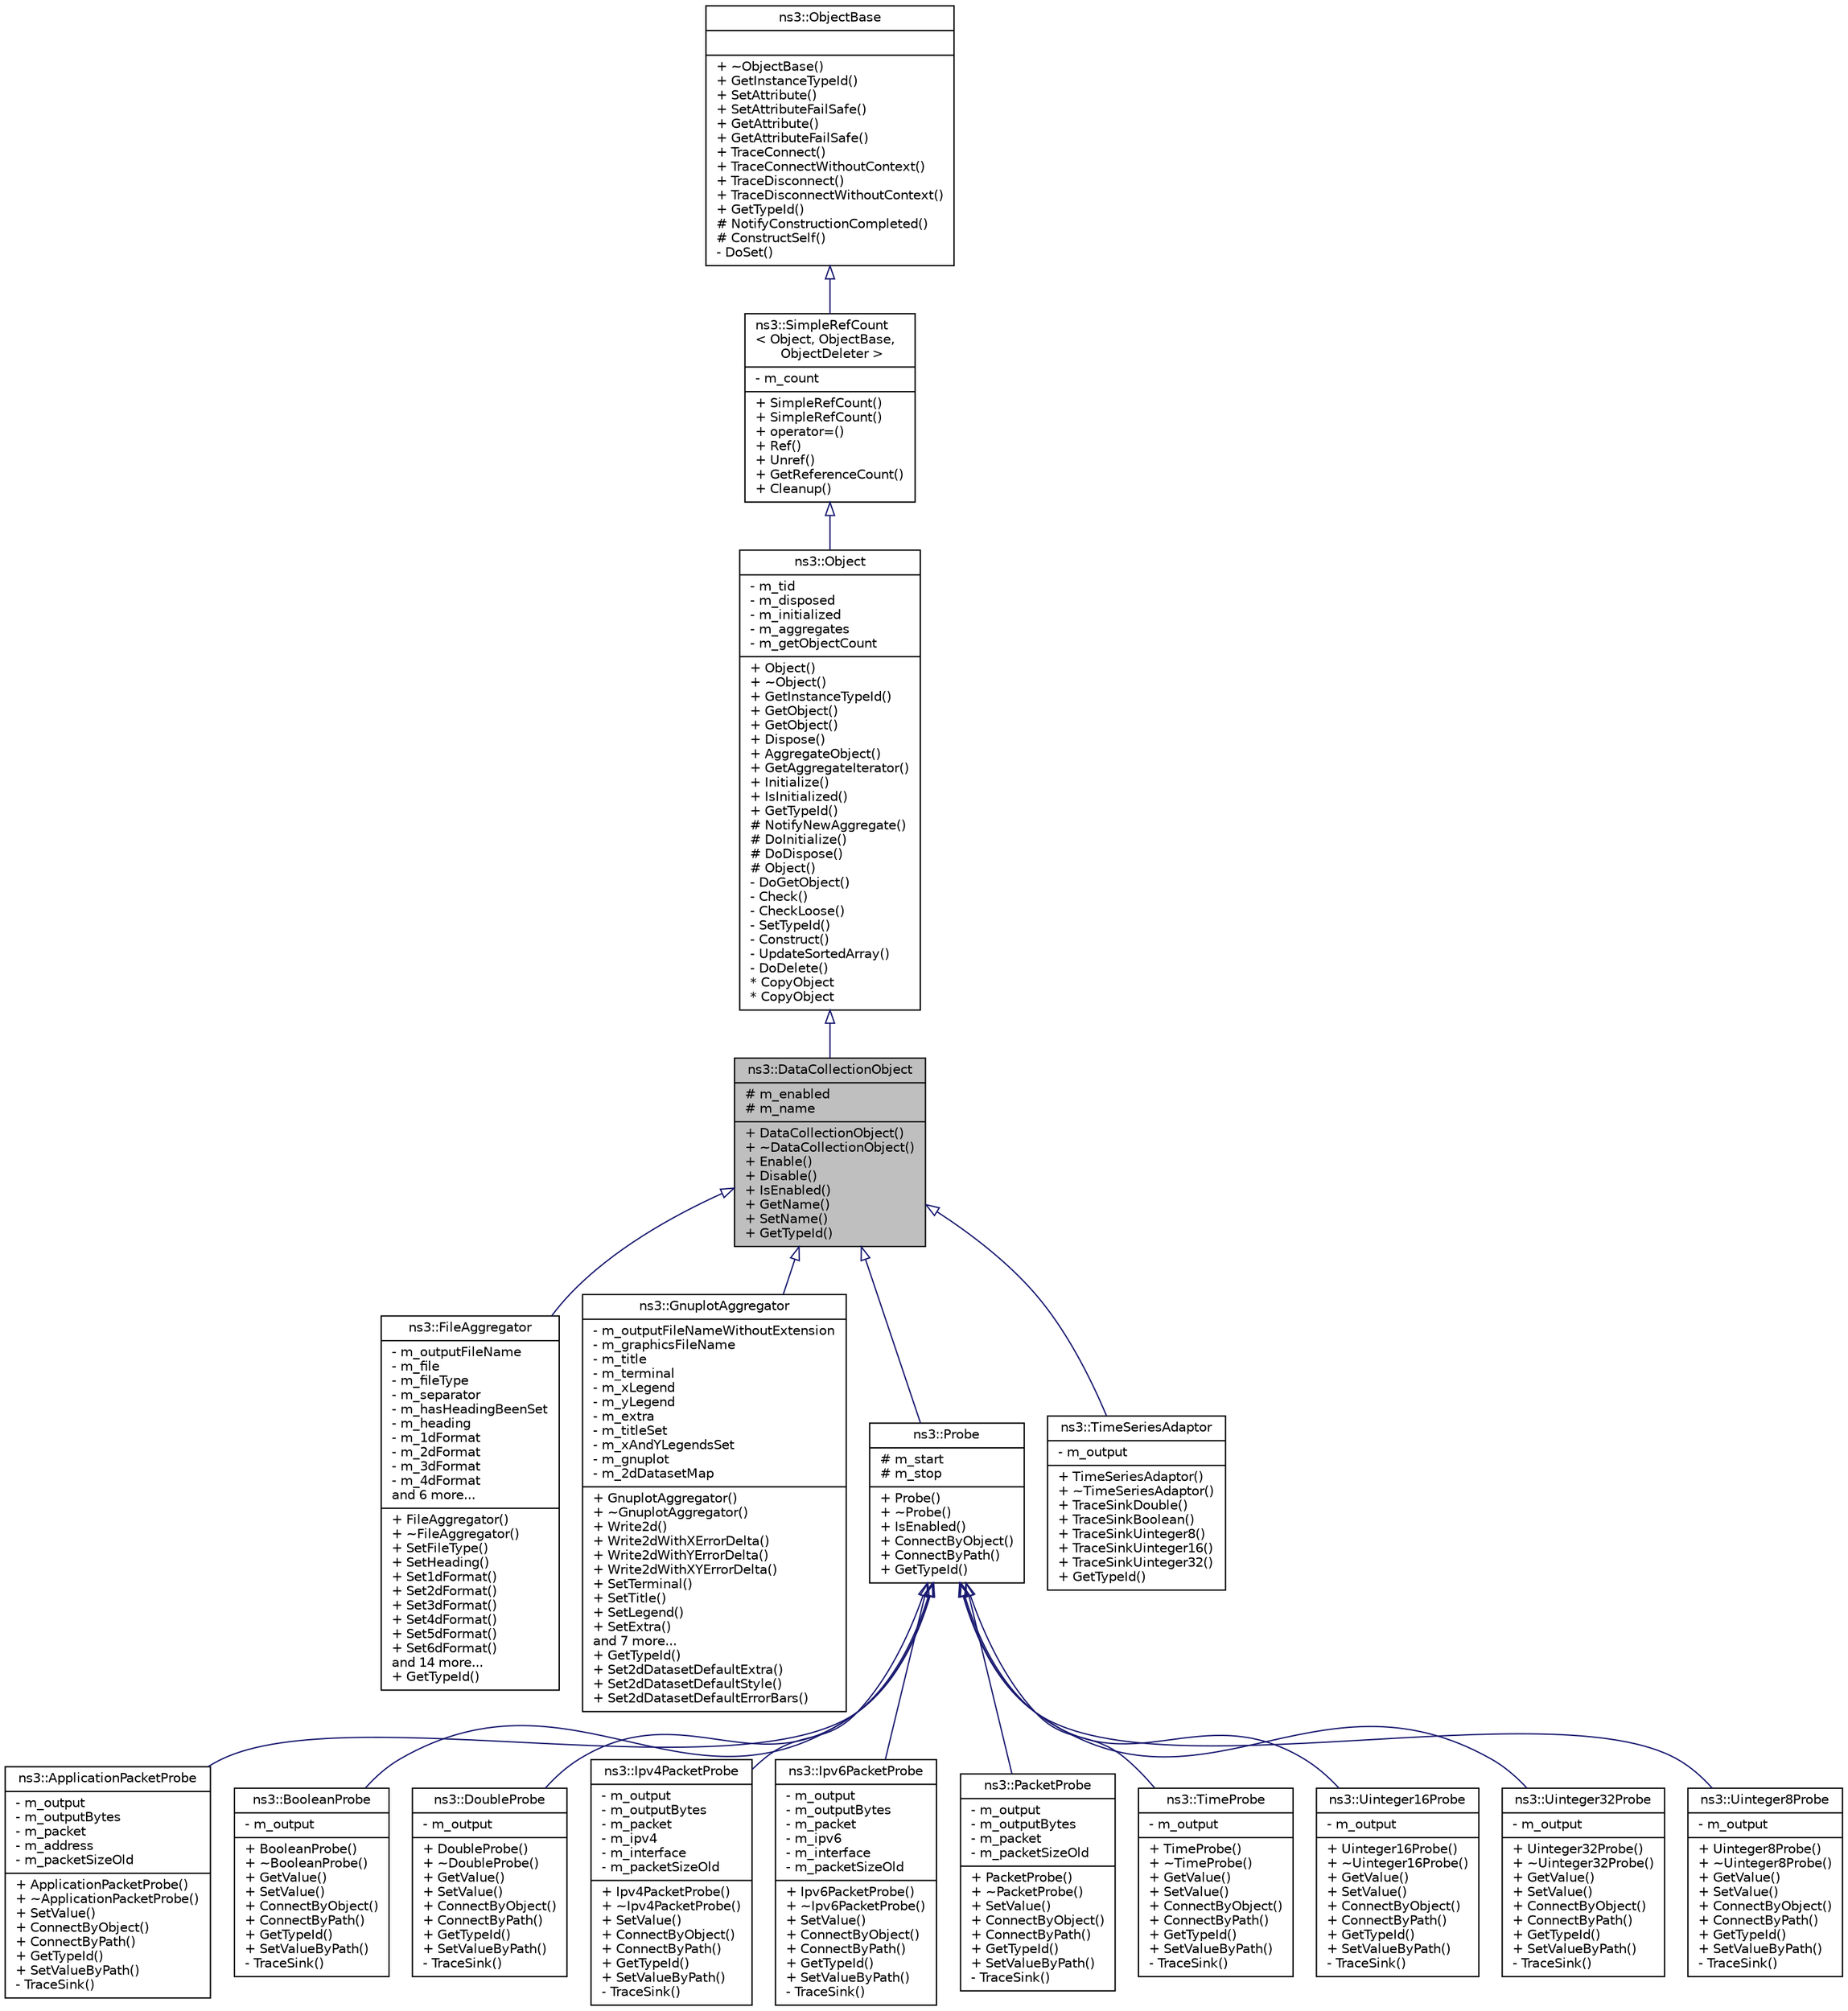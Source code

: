 digraph "ns3::DataCollectionObject"
{
  edge [fontname="Helvetica",fontsize="10",labelfontname="Helvetica",labelfontsize="10"];
  node [fontname="Helvetica",fontsize="10",shape=record];
  Node1 [label="{ns3::DataCollectionObject\n|# m_enabled\l# m_name\l|+ DataCollectionObject()\l+ ~DataCollectionObject()\l+ Enable()\l+ Disable()\l+ IsEnabled()\l+ GetName()\l+ SetName()\l+ GetTypeId()\l}",height=0.2,width=0.4,color="black", fillcolor="grey75", style="filled", fontcolor="black"];
  Node2 -> Node1 [dir="back",color="midnightblue",fontsize="10",style="solid",arrowtail="onormal"];
  Node2 [label="{ns3::Object\n|- m_tid\l- m_disposed\l- m_initialized\l- m_aggregates\l- m_getObjectCount\l|+ Object()\l+ ~Object()\l+ GetInstanceTypeId()\l+ GetObject()\l+ GetObject()\l+ Dispose()\l+ AggregateObject()\l+ GetAggregateIterator()\l+ Initialize()\l+ IsInitialized()\l+ GetTypeId()\l# NotifyNewAggregate()\l# DoInitialize()\l# DoDispose()\l# Object()\l- DoGetObject()\l- Check()\l- CheckLoose()\l- SetTypeId()\l- Construct()\l- UpdateSortedArray()\l- DoDelete()\l* CopyObject\l* CopyObject\l}",height=0.2,width=0.4,color="black", fillcolor="white", style="filled",URL="$d9/d77/classns3_1_1Object.html",tooltip="A base class which provides memory management and object aggregation. "];
  Node3 -> Node2 [dir="back",color="midnightblue",fontsize="10",style="solid",arrowtail="onormal"];
  Node3 [label="{ns3::SimpleRefCount\l\< Object, ObjectBase,\l ObjectDeleter \>\n|- m_count\l|+ SimpleRefCount()\l+ SimpleRefCount()\l+ operator=()\l+ Ref()\l+ Unref()\l+ GetReferenceCount()\l+ Cleanup()\l}",height=0.2,width=0.4,color="black", fillcolor="white", style="filled",URL="$da/da1/classns3_1_1SimpleRefCount.html"];
  Node4 -> Node3 [dir="back",color="midnightblue",fontsize="10",style="solid",arrowtail="onormal"];
  Node4 [label="{ns3::ObjectBase\n||+ ~ObjectBase()\l+ GetInstanceTypeId()\l+ SetAttribute()\l+ SetAttributeFailSafe()\l+ GetAttribute()\l+ GetAttributeFailSafe()\l+ TraceConnect()\l+ TraceConnectWithoutContext()\l+ TraceDisconnect()\l+ TraceDisconnectWithoutContext()\l+ GetTypeId()\l# NotifyConstructionCompleted()\l# ConstructSelf()\l- DoSet()\l}",height=0.2,width=0.4,color="black", fillcolor="white", style="filled",URL="$d2/dac/classns3_1_1ObjectBase.html",tooltip="Anchor the ns-3 type and attribute system. "];
  Node1 -> Node5 [dir="back",color="midnightblue",fontsize="10",style="solid",arrowtail="onormal"];
  Node5 [label="{ns3::FileAggregator\n|- m_outputFileName\l- m_file\l- m_fileType\l- m_separator\l- m_hasHeadingBeenSet\l- m_heading\l- m_1dFormat\l- m_2dFormat\l- m_3dFormat\l- m_4dFormat\land 6 more...\l|+ FileAggregator()\l+ ~FileAggregator()\l+ SetFileType()\l+ SetHeading()\l+ Set1dFormat()\l+ Set2dFormat()\l+ Set3dFormat()\l+ Set4dFormat()\l+ Set5dFormat()\l+ Set6dFormat()\land 14 more...\l+ GetTypeId()\l}",height=0.2,width=0.4,color="black", fillcolor="white", style="filled",URL="$dc/d02/classns3_1_1FileAggregator.html"];
  Node1 -> Node6 [dir="back",color="midnightblue",fontsize="10",style="solid",arrowtail="onormal"];
  Node6 [label="{ns3::GnuplotAggregator\n|- m_outputFileNameWithoutExtension\l- m_graphicsFileName\l- m_title\l- m_terminal\l- m_xLegend\l- m_yLegend\l- m_extra\l- m_titleSet\l- m_xAndYLegendsSet\l- m_gnuplot\l- m_2dDatasetMap\l|+ GnuplotAggregator()\l+ ~GnuplotAggregator()\l+ Write2d()\l+ Write2dWithXErrorDelta()\l+ Write2dWithYErrorDelta()\l+ Write2dWithXYErrorDelta()\l+ SetTerminal()\l+ SetTitle()\l+ SetLegend()\l+ SetExtra()\land 7 more...\l+ GetTypeId()\l+ Set2dDatasetDefaultExtra()\l+ Set2dDatasetDefaultStyle()\l+ Set2dDatasetDefaultErrorBars()\l}",height=0.2,width=0.4,color="black", fillcolor="white", style="filled",URL="$de/d0b/classns3_1_1GnuplotAggregator.html"];
  Node1 -> Node7 [dir="back",color="midnightblue",fontsize="10",style="solid",arrowtail="onormal"];
  Node7 [label="{ns3::Probe\n|# m_start\l# m_stop\l|+ Probe()\l+ ~Probe()\l+ IsEnabled()\l+ ConnectByObject()\l+ ConnectByPath()\l+ GetTypeId()\l}",height=0.2,width=0.4,color="black", fillcolor="white", style="filled",URL="$de/d72/classns3_1_1Probe.html"];
  Node7 -> Node8 [dir="back",color="midnightblue",fontsize="10",style="solid",arrowtail="onormal"];
  Node8 [label="{ns3::ApplicationPacketProbe\n|- m_output\l- m_outputBytes\l- m_packet\l- m_address\l- m_packetSizeOld\l|+ ApplicationPacketProbe()\l+ ~ApplicationPacketProbe()\l+ SetValue()\l+ ConnectByObject()\l+ ConnectByPath()\l+ GetTypeId()\l+ SetValueByPath()\l- TraceSink()\l}",height=0.2,width=0.4,color="black", fillcolor="white", style="filled",URL="$d6/dfc/classns3_1_1ApplicationPacketProbe.html",tooltip="Probe to translate from a TraceSource to two more easily parsed TraceSources. "];
  Node7 -> Node9 [dir="back",color="midnightblue",fontsize="10",style="solid",arrowtail="onormal"];
  Node9 [label="{ns3::BooleanProbe\n|- m_output\l|+ BooleanProbe()\l+ ~BooleanProbe()\l+ GetValue()\l+ SetValue()\l+ ConnectByObject()\l+ ConnectByPath()\l+ GetTypeId()\l+ SetValueByPath()\l- TraceSink()\l}",height=0.2,width=0.4,color="black", fillcolor="white", style="filled",URL="$d0/d82/classns3_1_1BooleanProbe.html"];
  Node7 -> Node10 [dir="back",color="midnightblue",fontsize="10",style="solid",arrowtail="onormal"];
  Node10 [label="{ns3::DoubleProbe\n|- m_output\l|+ DoubleProbe()\l+ ~DoubleProbe()\l+ GetValue()\l+ SetValue()\l+ ConnectByObject()\l+ ConnectByPath()\l+ GetTypeId()\l+ SetValueByPath()\l- TraceSink()\l}",height=0.2,width=0.4,color="black", fillcolor="white", style="filled",URL="$da/d26/classns3_1_1DoubleProbe.html"];
  Node7 -> Node11 [dir="back",color="midnightblue",fontsize="10",style="solid",arrowtail="onormal"];
  Node11 [label="{ns3::Ipv4PacketProbe\n|- m_output\l- m_outputBytes\l- m_packet\l- m_ipv4\l- m_interface\l- m_packetSizeOld\l|+ Ipv4PacketProbe()\l+ ~Ipv4PacketProbe()\l+ SetValue()\l+ ConnectByObject()\l+ ConnectByPath()\l+ GetTypeId()\l+ SetValueByPath()\l- TraceSink()\l}",height=0.2,width=0.4,color="black", fillcolor="white", style="filled",URL="$d0/dd5/classns3_1_1Ipv4PacketProbe.html"];
  Node7 -> Node12 [dir="back",color="midnightblue",fontsize="10",style="solid",arrowtail="onormal"];
  Node12 [label="{ns3::Ipv6PacketProbe\n|- m_output\l- m_outputBytes\l- m_packet\l- m_ipv6\l- m_interface\l- m_packetSizeOld\l|+ Ipv6PacketProbe()\l+ ~Ipv6PacketProbe()\l+ SetValue()\l+ ConnectByObject()\l+ ConnectByPath()\l+ GetTypeId()\l+ SetValueByPath()\l- TraceSink()\l}",height=0.2,width=0.4,color="black", fillcolor="white", style="filled",URL="$d6/d2c/classns3_1_1Ipv6PacketProbe.html"];
  Node7 -> Node13 [dir="back",color="midnightblue",fontsize="10",style="solid",arrowtail="onormal"];
  Node13 [label="{ns3::PacketProbe\n|- m_output\l- m_outputBytes\l- m_packet\l- m_packetSizeOld\l|+ PacketProbe()\l+ ~PacketProbe()\l+ SetValue()\l+ ConnectByObject()\l+ ConnectByPath()\l+ GetTypeId()\l+ SetValueByPath()\l- TraceSink()\l}",height=0.2,width=0.4,color="black", fillcolor="white", style="filled",URL="$dc/d46/classns3_1_1PacketProbe.html"];
  Node7 -> Node14 [dir="back",color="midnightblue",fontsize="10",style="solid",arrowtail="onormal"];
  Node14 [label="{ns3::TimeProbe\n|- m_output\l|+ TimeProbe()\l+ ~TimeProbe()\l+ GetValue()\l+ SetValue()\l+ ConnectByObject()\l+ ConnectByPath()\l+ GetTypeId()\l+ SetValueByPath()\l- TraceSink()\l}",height=0.2,width=0.4,color="black", fillcolor="white", style="filled",URL="$d1/d0e/classns3_1_1TimeProbe.html"];
  Node7 -> Node15 [dir="back",color="midnightblue",fontsize="10",style="solid",arrowtail="onormal"];
  Node15 [label="{ns3::Uinteger16Probe\n|- m_output\l|+ Uinteger16Probe()\l+ ~Uinteger16Probe()\l+ GetValue()\l+ SetValue()\l+ ConnectByObject()\l+ ConnectByPath()\l+ GetTypeId()\l+ SetValueByPath()\l- TraceSink()\l}",height=0.2,width=0.4,color="black", fillcolor="white", style="filled",URL="$d0/db7/classns3_1_1Uinteger16Probe.html"];
  Node7 -> Node16 [dir="back",color="midnightblue",fontsize="10",style="solid",arrowtail="onormal"];
  Node16 [label="{ns3::Uinteger32Probe\n|- m_output\l|+ Uinteger32Probe()\l+ ~Uinteger32Probe()\l+ GetValue()\l+ SetValue()\l+ ConnectByObject()\l+ ConnectByPath()\l+ GetTypeId()\l+ SetValueByPath()\l- TraceSink()\l}",height=0.2,width=0.4,color="black", fillcolor="white", style="filled",URL="$d8/de3/classns3_1_1Uinteger32Probe.html"];
  Node7 -> Node17 [dir="back",color="midnightblue",fontsize="10",style="solid",arrowtail="onormal"];
  Node17 [label="{ns3::Uinteger8Probe\n|- m_output\l|+ Uinteger8Probe()\l+ ~Uinteger8Probe()\l+ GetValue()\l+ SetValue()\l+ ConnectByObject()\l+ ConnectByPath()\l+ GetTypeId()\l+ SetValueByPath()\l- TraceSink()\l}",height=0.2,width=0.4,color="black", fillcolor="white", style="filled",URL="$d3/d2b/classns3_1_1Uinteger8Probe.html"];
  Node1 -> Node18 [dir="back",color="midnightblue",fontsize="10",style="solid",arrowtail="onormal"];
  Node18 [label="{ns3::TimeSeriesAdaptor\n|- m_output\l|+ TimeSeriesAdaptor()\l+ ~TimeSeriesAdaptor()\l+ TraceSinkDouble()\l+ TraceSinkBoolean()\l+ TraceSinkUinteger8()\l+ TraceSinkUinteger16()\l+ TraceSinkUinteger32()\l+ GetTypeId()\l}",height=0.2,width=0.4,color="black", fillcolor="white", style="filled",URL="$d7/d3e/classns3_1_1TimeSeriesAdaptor.html",tooltip="Takes probed values of different types and outputs the current time plus the value with both converte..."];
}
